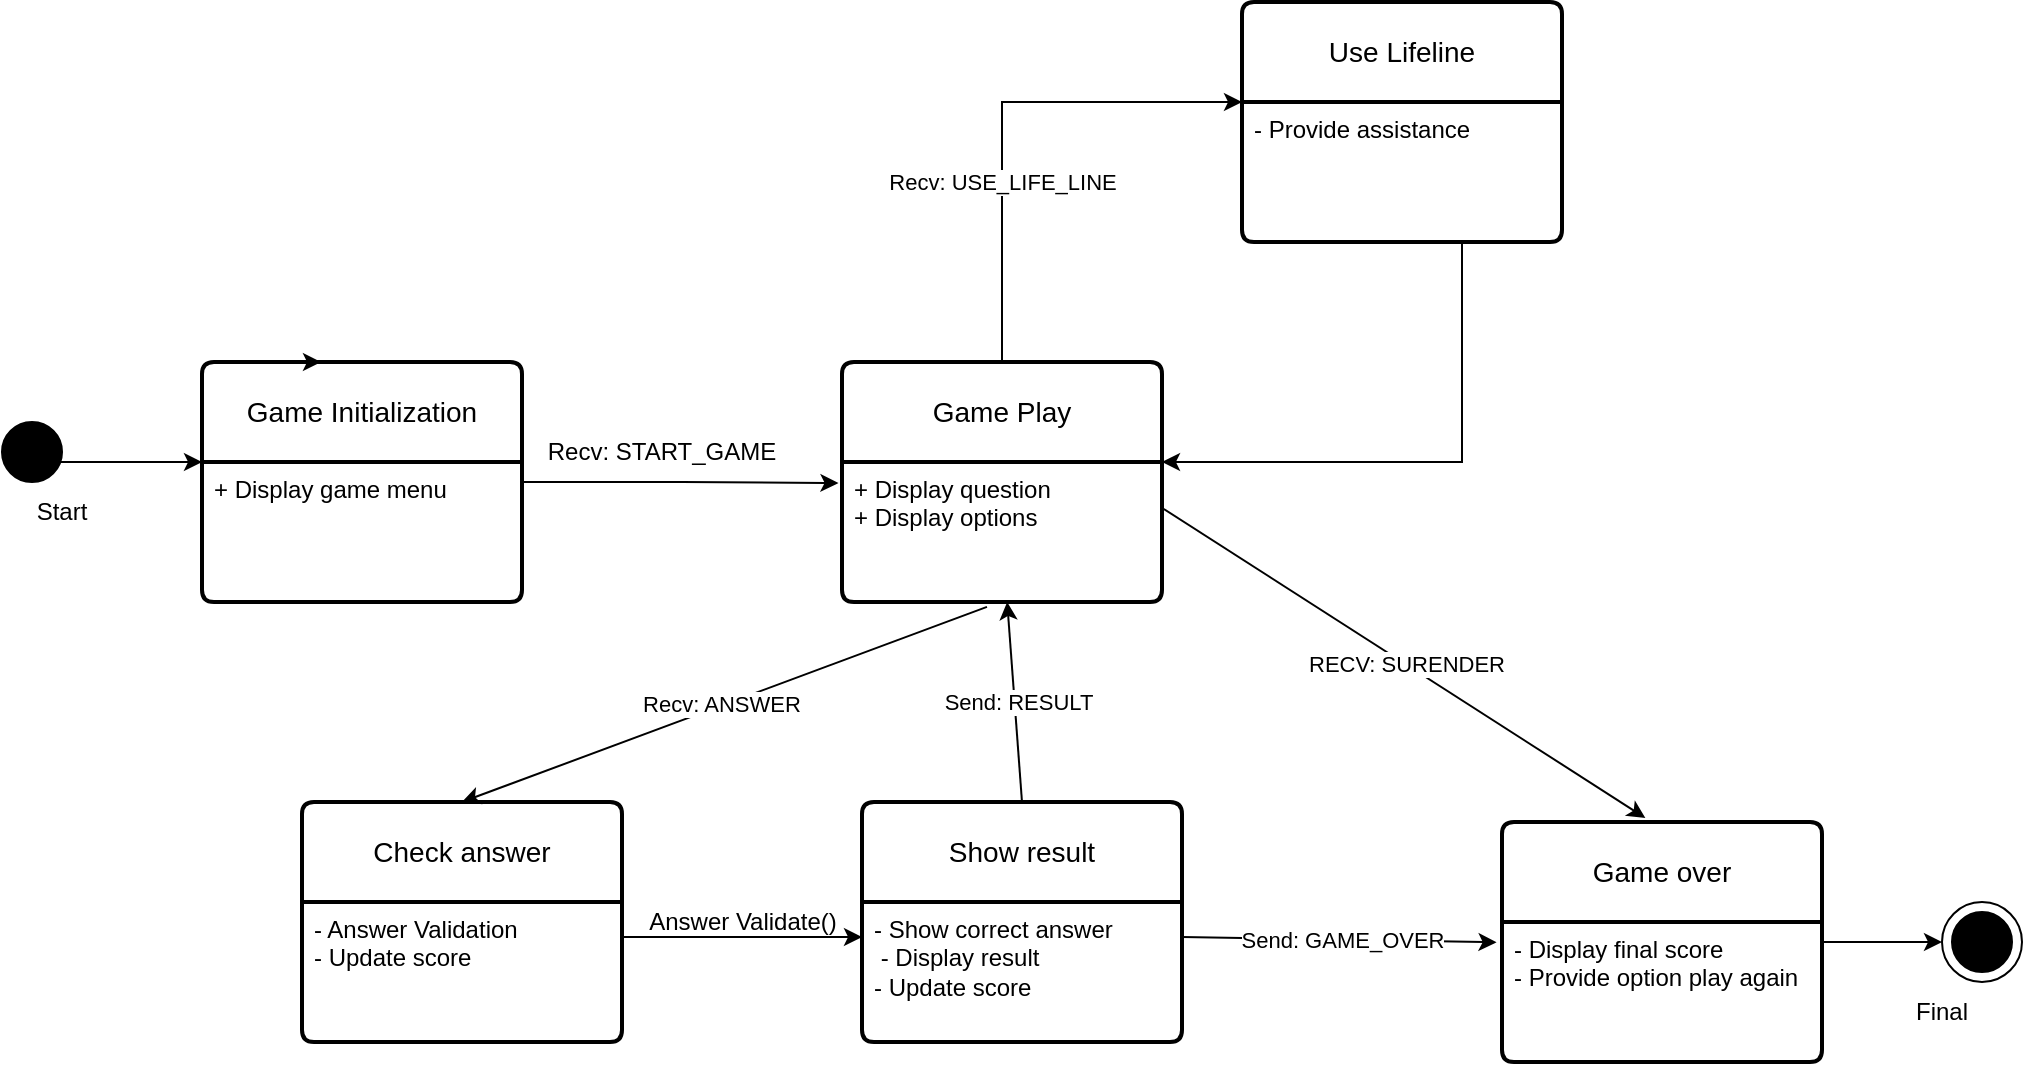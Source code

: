 <mxfile version="21.3.6" type="google">
  <diagram name="Page-1" id="58cdce13-f638-feb5-8d6f-7d28b1aa9fa0">
    <mxGraphModel grid="1" page="1" gridSize="10" guides="1" tooltips="1" connect="1" arrows="1" fold="1" pageScale="1" pageWidth="1100" pageHeight="850" background="none" math="0" shadow="0">
      <root>
        <mxCell id="0" />
        <mxCell id="1" parent="0" />
        <mxCell id="M-Y0FJcgfrgmQ12CQQhQ-1" value="" style="ellipse;whiteSpace=wrap;html=1;aspect=fixed;fillColor=#000000;" vertex="1" parent="1">
          <mxGeometry x="30" y="260" width="30" height="30" as="geometry" />
        </mxCell>
        <mxCell id="faJbj-uYKdohcy3zVpqd-1" value="" style="endArrow=classic;html=1;rounded=0;exitX=0.979;exitY=0.667;exitDx=0;exitDy=0;exitPerimeter=0;entryX=0;entryY=0;entryDx=0;entryDy=0;" edge="1" parent="1" source="M-Y0FJcgfrgmQ12CQQhQ-1" target="faJbj-uYKdohcy3zVpqd-7">
          <mxGeometry width="50" height="50" relative="1" as="geometry">
            <mxPoint x="160" y="280" as="sourcePoint" />
            <mxPoint x="190.0" y="280.005" as="targetPoint" />
          </mxGeometry>
        </mxCell>
        <mxCell id="faJbj-uYKdohcy3zVpqd-4" value="Start" style="text;html=1;strokeColor=none;fillColor=none;align=center;verticalAlign=middle;whiteSpace=wrap;rounded=0;" vertex="1" parent="1">
          <mxGeometry x="30" y="290" width="60" height="30" as="geometry" />
        </mxCell>
        <mxCell id="faJbj-uYKdohcy3zVpqd-9" style="edgeStyle=orthogonalEdgeStyle;rounded=0;orthogonalLoop=1;jettySize=auto;html=1;exitX=1;exitY=0.5;exitDx=0;exitDy=0;entryX=-0.011;entryY=0.15;entryDx=0;entryDy=0;entryPerimeter=0;" edge="1" parent="1" source="faJbj-uYKdohcy3zVpqd-6" target="faJbj-uYKdohcy3zVpqd-11">
          <mxGeometry relative="1" as="geometry">
            <mxPoint x="440" y="289.875" as="targetPoint" />
          </mxGeometry>
        </mxCell>
        <mxCell id="faJbj-uYKdohcy3zVpqd-6" value="Game Initialization" style="swimlane;childLayout=stackLayout;horizontal=1;startSize=50;horizontalStack=0;rounded=1;fontSize=14;fontStyle=0;strokeWidth=2;resizeParent=0;resizeLast=1;shadow=0;dashed=0;align=center;arcSize=4;whiteSpace=wrap;html=1;" vertex="1" parent="1">
          <mxGeometry x="130" y="230" width="160" height="120" as="geometry">
            <mxRectangle x="130" y="230" width="80" height="50" as="alternateBounds" />
          </mxGeometry>
        </mxCell>
        <mxCell id="faJbj-uYKdohcy3zVpqd-7" value="+ Display game menu&lt;br&gt;" style="align=left;strokeColor=none;fillColor=none;spacingLeft=4;fontSize=12;verticalAlign=top;resizable=0;rotatable=0;part=1;html=1;" vertex="1" parent="faJbj-uYKdohcy3zVpqd-6">
          <mxGeometry y="50" width="160" height="70" as="geometry" />
        </mxCell>
        <mxCell id="faJbj-uYKdohcy3zVpqd-8" style="edgeStyle=orthogonalEdgeStyle;rounded=0;orthogonalLoop=1;jettySize=auto;html=1;exitX=0.5;exitY=1;exitDx=0;exitDy=0;" edge="1" parent="faJbj-uYKdohcy3zVpqd-6" source="faJbj-uYKdohcy3zVpqd-6" target="faJbj-uYKdohcy3zVpqd-7">
          <mxGeometry relative="1" as="geometry">
            <Array as="points">
              <mxPoint x="80" y="100" />
              <mxPoint x="80" y="100" />
            </Array>
          </mxGeometry>
        </mxCell>
        <mxCell id="faJbj-uYKdohcy3zVpqd-10" value="Game Play" style="swimlane;childLayout=stackLayout;horizontal=1;startSize=50;horizontalStack=0;rounded=1;fontSize=14;fontStyle=0;strokeWidth=2;resizeParent=0;resizeLast=1;shadow=0;dashed=0;align=center;arcSize=4;whiteSpace=wrap;html=1;" vertex="1" parent="1">
          <mxGeometry x="450" y="230" width="160" height="120" as="geometry">
            <mxRectangle x="350" y="240" width="80" height="50" as="alternateBounds" />
          </mxGeometry>
        </mxCell>
        <mxCell id="faJbj-uYKdohcy3zVpqd-11" value="+ Display question&lt;br&gt;+ Display options" style="align=left;strokeColor=none;fillColor=none;spacingLeft=4;fontSize=12;verticalAlign=top;resizable=0;rotatable=0;part=1;html=1;" vertex="1" parent="faJbj-uYKdohcy3zVpqd-10">
          <mxGeometry y="50" width="160" height="70" as="geometry" />
        </mxCell>
        <mxCell id="faJbj-uYKdohcy3zVpqd-12" style="edgeStyle=orthogonalEdgeStyle;rounded=0;orthogonalLoop=1;jettySize=auto;html=1;exitX=0.5;exitY=1;exitDx=0;exitDy=0;" edge="1" parent="faJbj-uYKdohcy3zVpqd-10" source="faJbj-uYKdohcy3zVpqd-10" target="faJbj-uYKdohcy3zVpqd-11">
          <mxGeometry relative="1" as="geometry">
            <Array as="points">
              <mxPoint x="80" y="100" />
              <mxPoint x="80" y="100" />
            </Array>
          </mxGeometry>
        </mxCell>
        <mxCell id="faJbj-uYKdohcy3zVpqd-15" value="Check answer" style="swimlane;childLayout=stackLayout;horizontal=1;startSize=50;horizontalStack=0;rounded=1;fontSize=14;fontStyle=0;strokeWidth=2;resizeParent=0;resizeLast=1;shadow=0;dashed=0;align=center;arcSize=4;whiteSpace=wrap;html=1;" vertex="1" parent="1">
          <mxGeometry x="180" y="450" width="160" height="120" as="geometry">
            <mxRectangle x="350" y="240" width="80" height="50" as="alternateBounds" />
          </mxGeometry>
        </mxCell>
        <mxCell id="faJbj-uYKdohcy3zVpqd-16" value="- Answer Validation&lt;br&gt;- Update score&lt;br&gt;" style="align=left;strokeColor=none;fillColor=none;spacingLeft=4;fontSize=12;verticalAlign=top;resizable=0;rotatable=0;part=1;html=1;" vertex="1" parent="faJbj-uYKdohcy3zVpqd-15">
          <mxGeometry y="50" width="160" height="70" as="geometry" />
        </mxCell>
        <mxCell id="faJbj-uYKdohcy3zVpqd-17" style="edgeStyle=orthogonalEdgeStyle;rounded=0;orthogonalLoop=1;jettySize=auto;html=1;exitX=0.5;exitY=1;exitDx=0;exitDy=0;" edge="1" parent="faJbj-uYKdohcy3zVpqd-15" source="faJbj-uYKdohcy3zVpqd-15" target="faJbj-uYKdohcy3zVpqd-16">
          <mxGeometry relative="1" as="geometry">
            <Array as="points">
              <mxPoint x="80" y="100" />
              <mxPoint x="80" y="100" />
            </Array>
          </mxGeometry>
        </mxCell>
        <mxCell id="faJbj-uYKdohcy3zVpqd-18" value="Recv:&amp;nbsp;START_GAME" style="text;html=1;strokeColor=none;fillColor=none;align=center;verticalAlign=middle;whiteSpace=wrap;rounded=0;" vertex="1" parent="1">
          <mxGeometry x="330" y="260" width="60" height="30" as="geometry" />
        </mxCell>
        <mxCell id="faJbj-uYKdohcy3zVpqd-20" style="edgeStyle=orthogonalEdgeStyle;rounded=0;orthogonalLoop=1;jettySize=auto;html=1;exitX=0.25;exitY=0;exitDx=0;exitDy=0;entryX=0.372;entryY=0.001;entryDx=0;entryDy=0;entryPerimeter=0;" edge="1" parent="1" source="faJbj-uYKdohcy3zVpqd-6" target="faJbj-uYKdohcy3zVpqd-6">
          <mxGeometry relative="1" as="geometry" />
        </mxCell>
        <mxCell id="faJbj-uYKdohcy3zVpqd-22" value="" style="endArrow=classic;html=1;rounded=0;entryX=0.5;entryY=0;entryDx=0;entryDy=0;exitX=0.453;exitY=1.035;exitDx=0;exitDy=0;exitPerimeter=0;" edge="1" parent="1" source="faJbj-uYKdohcy3zVpqd-11" target="faJbj-uYKdohcy3zVpqd-15">
          <mxGeometry relative="1" as="geometry">
            <mxPoint x="540" y="230.0" as="sourcePoint" />
            <mxPoint x="807.76" y="178.68" as="targetPoint" />
            <Array as="points" />
          </mxGeometry>
        </mxCell>
        <mxCell id="faJbj-uYKdohcy3zVpqd-23" value="Recv: ANSWER&amp;nbsp;" style="edgeLabel;resizable=0;html=1;align=center;verticalAlign=middle;" connectable="0" vertex="1" parent="faJbj-uYKdohcy3zVpqd-22">
          <mxGeometry relative="1" as="geometry" />
        </mxCell>
        <mxCell id="faJbj-uYKdohcy3zVpqd-25" value="Use Lifeline" style="swimlane;childLayout=stackLayout;horizontal=1;startSize=50;horizontalStack=0;rounded=1;fontSize=14;fontStyle=0;strokeWidth=2;resizeParent=0;resizeLast=1;shadow=0;dashed=0;align=center;arcSize=4;whiteSpace=wrap;html=1;" vertex="1" parent="1">
          <mxGeometry x="650" y="50" width="160" height="120" as="geometry">
            <mxRectangle x="350" y="240" width="80" height="50" as="alternateBounds" />
          </mxGeometry>
        </mxCell>
        <mxCell id="faJbj-uYKdohcy3zVpqd-26" value="- Provide assistance" style="align=left;strokeColor=none;fillColor=none;spacingLeft=4;fontSize=12;verticalAlign=top;resizable=0;rotatable=0;part=1;html=1;" vertex="1" parent="faJbj-uYKdohcy3zVpqd-25">
          <mxGeometry y="50" width="160" height="70" as="geometry" />
        </mxCell>
        <mxCell id="faJbj-uYKdohcy3zVpqd-27" style="edgeStyle=orthogonalEdgeStyle;rounded=0;orthogonalLoop=1;jettySize=auto;html=1;exitX=0.5;exitY=1;exitDx=0;exitDy=0;" edge="1" parent="faJbj-uYKdohcy3zVpqd-25" source="faJbj-uYKdohcy3zVpqd-25" target="faJbj-uYKdohcy3zVpqd-26">
          <mxGeometry relative="1" as="geometry">
            <Array as="points">
              <mxPoint x="80" y="100" />
              <mxPoint x="80" y="100" />
            </Array>
          </mxGeometry>
        </mxCell>
        <mxCell id="faJbj-uYKdohcy3zVpqd-31" value="" style="endArrow=classic;html=1;rounded=0;exitX=0.5;exitY=0;exitDx=0;exitDy=0;entryX=0;entryY=0;entryDx=0;entryDy=0;" edge="1" parent="1" source="faJbj-uYKdohcy3zVpqd-10" target="faJbj-uYKdohcy3zVpqd-26">
          <mxGeometry relative="1" as="geometry">
            <mxPoint x="700" y="300" as="sourcePoint" />
            <mxPoint x="800" y="300" as="targetPoint" />
            <Array as="points">
              <mxPoint x="530" y="100" />
            </Array>
          </mxGeometry>
        </mxCell>
        <mxCell id="faJbj-uYKdohcy3zVpqd-32" value="Recv: USE_LIFE_LINE" style="edgeLabel;resizable=0;html=1;align=center;verticalAlign=middle;" connectable="0" vertex="1" parent="faJbj-uYKdohcy3zVpqd-31">
          <mxGeometry relative="1" as="geometry">
            <mxPoint y="35" as="offset" />
          </mxGeometry>
        </mxCell>
        <mxCell id="faJbj-uYKdohcy3zVpqd-33" style="edgeStyle=orthogonalEdgeStyle;rounded=0;orthogonalLoop=1;jettySize=auto;html=1;entryX=1;entryY=0;entryDx=0;entryDy=0;" edge="1" parent="1" source="faJbj-uYKdohcy3zVpqd-26" target="faJbj-uYKdohcy3zVpqd-11">
          <mxGeometry relative="1" as="geometry">
            <Array as="points">
              <mxPoint x="760" y="280" />
            </Array>
          </mxGeometry>
        </mxCell>
        <mxCell id="faJbj-uYKdohcy3zVpqd-36" value="Show result" style="swimlane;childLayout=stackLayout;horizontal=1;startSize=50;horizontalStack=0;rounded=1;fontSize=14;fontStyle=0;strokeWidth=2;resizeParent=0;resizeLast=1;shadow=0;dashed=0;align=center;arcSize=4;whiteSpace=wrap;html=1;" vertex="1" parent="1">
          <mxGeometry x="460" y="450" width="160" height="120" as="geometry">
            <mxRectangle x="350" y="240" width="80" height="50" as="alternateBounds" />
          </mxGeometry>
        </mxCell>
        <mxCell id="faJbj-uYKdohcy3zVpqd-37" value="- Show correct answer&lt;br&gt;&amp;nbsp;- Display result&lt;br&gt;- Update score" style="align=left;strokeColor=none;fillColor=none;spacingLeft=4;fontSize=12;verticalAlign=top;resizable=0;rotatable=0;part=1;html=1;" vertex="1" parent="faJbj-uYKdohcy3zVpqd-36">
          <mxGeometry y="50" width="160" height="70" as="geometry" />
        </mxCell>
        <mxCell id="faJbj-uYKdohcy3zVpqd-38" style="edgeStyle=orthogonalEdgeStyle;rounded=0;orthogonalLoop=1;jettySize=auto;html=1;exitX=0.5;exitY=1;exitDx=0;exitDy=0;" edge="1" parent="faJbj-uYKdohcy3zVpqd-36" source="faJbj-uYKdohcy3zVpqd-36" target="faJbj-uYKdohcy3zVpqd-37">
          <mxGeometry relative="1" as="geometry">
            <Array as="points">
              <mxPoint x="80" y="100" />
              <mxPoint x="80" y="100" />
            </Array>
          </mxGeometry>
        </mxCell>
        <mxCell id="faJbj-uYKdohcy3zVpqd-39" style="edgeStyle=orthogonalEdgeStyle;rounded=0;orthogonalLoop=1;jettySize=auto;html=1;exitX=1;exitY=0.25;exitDx=0;exitDy=0;entryX=0;entryY=0.25;entryDx=0;entryDy=0;" edge="1" parent="1" source="faJbj-uYKdohcy3zVpqd-16" target="faJbj-uYKdohcy3zVpqd-37">
          <mxGeometry relative="1" as="geometry" />
        </mxCell>
        <mxCell id="faJbj-uYKdohcy3zVpqd-40" value="Answer Validate()" style="text;html=1;align=center;verticalAlign=middle;resizable=0;points=[];autosize=1;strokeColor=none;fillColor=none;" vertex="1" parent="1">
          <mxGeometry x="340" y="495" width="120" height="30" as="geometry" />
        </mxCell>
        <mxCell id="faJbj-uYKdohcy3zVpqd-42" value="" style="endArrow=classic;html=1;rounded=0;exitX=0.5;exitY=0;exitDx=0;exitDy=0;" edge="1" parent="1" source="faJbj-uYKdohcy3zVpqd-36" target="faJbj-uYKdohcy3zVpqd-11">
          <mxGeometry relative="1" as="geometry">
            <mxPoint x="550" y="410" as="sourcePoint" />
            <mxPoint x="650" y="410" as="targetPoint" />
          </mxGeometry>
        </mxCell>
        <mxCell id="faJbj-uYKdohcy3zVpqd-43" value="Send: RESULT" style="edgeLabel;resizable=0;html=1;align=center;verticalAlign=middle;" connectable="0" vertex="1" parent="faJbj-uYKdohcy3zVpqd-42">
          <mxGeometry relative="1" as="geometry">
            <mxPoint x="1" as="offset" />
          </mxGeometry>
        </mxCell>
        <mxCell id="faJbj-uYKdohcy3zVpqd-50" style="edgeStyle=orthogonalEdgeStyle;rounded=0;orthogonalLoop=1;jettySize=auto;html=1;entryX=0;entryY=0.5;entryDx=0;entryDy=0;" edge="1" parent="1" source="faJbj-uYKdohcy3zVpqd-44" target="faJbj-uYKdohcy3zVpqd-53">
          <mxGeometry relative="1" as="geometry">
            <mxPoint x="980" y="520" as="targetPoint" />
          </mxGeometry>
        </mxCell>
        <mxCell id="faJbj-uYKdohcy3zVpqd-44" value="Game over" style="swimlane;childLayout=stackLayout;horizontal=1;startSize=50;horizontalStack=0;rounded=1;fontSize=14;fontStyle=0;strokeWidth=2;resizeParent=0;resizeLast=1;shadow=0;dashed=0;align=center;arcSize=4;whiteSpace=wrap;html=1;" vertex="1" parent="1">
          <mxGeometry x="780" y="460" width="160" height="120" as="geometry">
            <mxRectangle x="350" y="240" width="80" height="50" as="alternateBounds" />
          </mxGeometry>
        </mxCell>
        <mxCell id="faJbj-uYKdohcy3zVpqd-45" value="- Display final score&lt;br&gt;- Provide option play again" style="align=left;strokeColor=none;fillColor=none;spacingLeft=4;fontSize=12;verticalAlign=top;resizable=0;rotatable=0;part=1;html=1;" vertex="1" parent="faJbj-uYKdohcy3zVpqd-44">
          <mxGeometry y="50" width="160" height="70" as="geometry" />
        </mxCell>
        <mxCell id="faJbj-uYKdohcy3zVpqd-46" style="edgeStyle=orthogonalEdgeStyle;rounded=0;orthogonalLoop=1;jettySize=auto;html=1;exitX=0.5;exitY=1;exitDx=0;exitDy=0;" edge="1" parent="faJbj-uYKdohcy3zVpqd-44" source="faJbj-uYKdohcy3zVpqd-44" target="faJbj-uYKdohcy3zVpqd-45">
          <mxGeometry relative="1" as="geometry">
            <Array as="points">
              <mxPoint x="80" y="100" />
              <mxPoint x="80" y="100" />
            </Array>
          </mxGeometry>
        </mxCell>
        <mxCell id="faJbj-uYKdohcy3zVpqd-48" value="" style="endArrow=classic;html=1;rounded=0;exitX=1;exitY=0.25;exitDx=0;exitDy=0;entryX=-0.017;entryY=0.145;entryDx=0;entryDy=0;entryPerimeter=0;" edge="1" parent="1" source="faJbj-uYKdohcy3zVpqd-37" target="faJbj-uYKdohcy3zVpqd-45">
          <mxGeometry relative="1" as="geometry">
            <mxPoint x="667" y="500" as="sourcePoint" />
            <mxPoint x="660" y="400" as="targetPoint" />
          </mxGeometry>
        </mxCell>
        <mxCell id="faJbj-uYKdohcy3zVpqd-49" value="Send: GAME_OVER" style="edgeLabel;resizable=0;html=1;align=center;verticalAlign=middle;" connectable="0" vertex="1" parent="faJbj-uYKdohcy3zVpqd-48">
          <mxGeometry relative="1" as="geometry">
            <mxPoint x="1" as="offset" />
          </mxGeometry>
        </mxCell>
        <mxCell id="faJbj-uYKdohcy3zVpqd-55" value="" style="group" connectable="0" vertex="1" parent="1">
          <mxGeometry x="1000" y="500" width="40" height="40" as="geometry" />
        </mxCell>
        <mxCell id="faJbj-uYKdohcy3zVpqd-53" value="" style="ellipse;whiteSpace=wrap;html=1;aspect=fixed;" vertex="1" parent="faJbj-uYKdohcy3zVpqd-55">
          <mxGeometry width="40" height="40" as="geometry" />
        </mxCell>
        <mxCell id="faJbj-uYKdohcy3zVpqd-54" value="" style="ellipse;whiteSpace=wrap;html=1;aspect=fixed;fillColor=#000000;" vertex="1" parent="faJbj-uYKdohcy3zVpqd-55">
          <mxGeometry x="5" y="5" width="30" height="30" as="geometry" />
        </mxCell>
        <mxCell id="faJbj-uYKdohcy3zVpqd-57" value="Final" style="text;html=1;strokeColor=none;fillColor=none;align=center;verticalAlign=middle;whiteSpace=wrap;rounded=0;" vertex="1" parent="1">
          <mxGeometry x="970" y="540" width="60" height="30" as="geometry" />
        </mxCell>
        <mxCell id="faJbj-uYKdohcy3zVpqd-59" value="" style="endArrow=classic;html=1;rounded=0;exitX=1.003;exitY=0.332;exitDx=0;exitDy=0;exitPerimeter=0;entryX=0.448;entryY=-0.017;entryDx=0;entryDy=0;entryPerimeter=0;" edge="1" parent="1" source="faJbj-uYKdohcy3zVpqd-11" target="faJbj-uYKdohcy3zVpqd-44">
          <mxGeometry relative="1" as="geometry">
            <mxPoint x="670" y="370" as="sourcePoint" />
            <mxPoint x="770" y="370" as="targetPoint" />
          </mxGeometry>
        </mxCell>
        <mxCell id="faJbj-uYKdohcy3zVpqd-60" value="RECV: SURENDER" style="edgeLabel;resizable=0;html=1;align=center;verticalAlign=middle;" connectable="0" vertex="1" parent="faJbj-uYKdohcy3zVpqd-59">
          <mxGeometry relative="1" as="geometry" />
        </mxCell>
      </root>
    </mxGraphModel>
  </diagram>
</mxfile>
